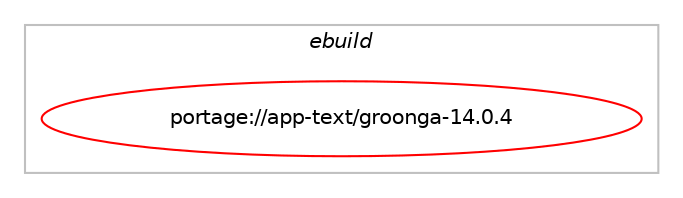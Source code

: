 digraph prolog {

# *************
# Graph options
# *************

newrank=true;
concentrate=true;
compound=true;
graph [rankdir=LR,fontname=Helvetica,fontsize=10,ranksep=1.5];#, ranksep=2.5, nodesep=0.2];
edge  [arrowhead=vee];
node  [fontname=Helvetica,fontsize=10];

# **********
# The ebuild
# **********

subgraph cluster_leftcol {
color=gray;
label=<<i>ebuild</i>>;
id [label="portage://app-text/groonga-14.0.4", color=red, width=4, href="../app-text/groonga-14.0.4.svg"];
}

# ****************
# The dependencies
# ****************

subgraph cluster_midcol {
color=gray;
label=<<i>dependencies</i>>;
subgraph cluster_compile {
fillcolor="#eeeeee";
style=filled;
label=<<i>compile</i>>;
# *** BEGIN UNKNOWN DEPENDENCY TYPE (TODO) ***
# id -> equal(use_conditional_group(positive,benchmark,portage://app-text/groonga-14.0.4,[package_dependency(portage://app-text/groonga-14.0.4,install,no,dev-libs,glib,greaterequal,[2.8,,,2.8],[],[])]))
# *** END UNKNOWN DEPENDENCY TYPE (TODO) ***

# *** BEGIN UNKNOWN DEPENDENCY TYPE (TODO) ***
# id -> equal(use_conditional_group(positive,jemalloc,portage://app-text/groonga-14.0.4,[package_dependency(portage://app-text/groonga-14.0.4,install,no,dev-libs,jemalloc,none,[,,],[slot(0),equal],[])]))
# *** END UNKNOWN DEPENDENCY TYPE (TODO) ***

# *** BEGIN UNKNOWN DEPENDENCY TYPE (TODO) ***
# id -> equal(use_conditional_group(positive,libedit,portage://app-text/groonga-14.0.4,[package_dependency(portage://app-text/groonga-14.0.4,install,no,dev-libs,libedit,greaterequal,[3,,,3],[],[])]))
# *** END UNKNOWN DEPENDENCY TYPE (TODO) ***

# *** BEGIN UNKNOWN DEPENDENCY TYPE (TODO) ***
# id -> equal(use_conditional_group(positive,libevent,portage://app-text/groonga-14.0.4,[package_dependency(portage://app-text/groonga-14.0.4,install,no,dev-libs,libevent,none,[,,],[slot(0),equal],[])]))
# *** END UNKNOWN DEPENDENCY TYPE (TODO) ***

# *** BEGIN UNKNOWN DEPENDENCY TYPE (TODO) ***
# id -> equal(use_conditional_group(positive,lzo,portage://app-text/groonga-14.0.4,[package_dependency(portage://app-text/groonga-14.0.4,install,no,dev-libs,lzo,none,[,,],[],[])]))
# *** END UNKNOWN DEPENDENCY TYPE (TODO) ***

# *** BEGIN UNKNOWN DEPENDENCY TYPE (TODO) ***
# id -> equal(use_conditional_group(positive,mecab,portage://app-text/groonga-14.0.4,[package_dependency(portage://app-text/groonga-14.0.4,install,no,app-text,mecab,greaterequal,[0.80,,,0.80],[],[])]))
# *** END UNKNOWN DEPENDENCY TYPE (TODO) ***

# *** BEGIN UNKNOWN DEPENDENCY TYPE (TODO) ***
# id -> equal(use_conditional_group(positive,msgpack,portage://app-text/groonga-14.0.4,[package_dependency(portage://app-text/groonga-14.0.4,install,no,dev-libs,msgpack,none,[,,],any_same_slot,[])]))
# *** END UNKNOWN DEPENDENCY TYPE (TODO) ***

# *** BEGIN UNKNOWN DEPENDENCY TYPE (TODO) ***
# id -> equal(use_conditional_group(positive,sphinx,portage://app-text/groonga-14.0.4,[package_dependency(portage://app-text/groonga-14.0.4,install,no,dev-python,sphinx,greaterequal,[1.0.1,,,1.0.1],[],[])]))
# *** END UNKNOWN DEPENDENCY TYPE (TODO) ***

# *** BEGIN UNKNOWN DEPENDENCY TYPE (TODO) ***
# id -> equal(use_conditional_group(positive,zeromq,portage://app-text/groonga-14.0.4,[package_dependency(portage://app-text/groonga-14.0.4,install,no,net-libs,zeromq,none,[,,],[slot(0),equal],[])]))
# *** END UNKNOWN DEPENDENCY TYPE (TODO) ***

# *** BEGIN UNKNOWN DEPENDENCY TYPE (TODO) ***
# id -> equal(use_conditional_group(positive,zlib,portage://app-text/groonga-14.0.4,[package_dependency(portage://app-text/groonga-14.0.4,install,no,sys-libs,zlib,none,[,,],[slot(0),equal],[])]))
# *** END UNKNOWN DEPENDENCY TYPE (TODO) ***

# *** BEGIN UNKNOWN DEPENDENCY TYPE (TODO) ***
# id -> equal(use_conditional_group(positive,zstd,portage://app-text/groonga-14.0.4,[package_dependency(portage://app-text/groonga-14.0.4,install,no,app-arch,zstd,none,[,,],[slot(0),equal],[])]))
# *** END UNKNOWN DEPENDENCY TYPE (TODO) ***

# *** BEGIN UNKNOWN DEPENDENCY TYPE (TODO) ***
# id -> equal(package_dependency(portage://app-text/groonga-14.0.4,install,no,acct-group,groonga,none,[,,],[],[]))
# *** END UNKNOWN DEPENDENCY TYPE (TODO) ***

# *** BEGIN UNKNOWN DEPENDENCY TYPE (TODO) ***
# id -> equal(package_dependency(portage://app-text/groonga-14.0.4,install,no,acct-user,groonga,none,[,,],[],[]))
# *** END UNKNOWN DEPENDENCY TYPE (TODO) ***

# *** BEGIN UNKNOWN DEPENDENCY TYPE (TODO) ***
# id -> equal(package_dependency(portage://app-text/groonga-14.0.4,install,no,dev-libs,onigmo,greaterequal,[6.1.1,,,6.1.1],[slot(0),equal],[]))
# *** END UNKNOWN DEPENDENCY TYPE (TODO) ***

# *** BEGIN UNKNOWN DEPENDENCY TYPE (TODO) ***
# id -> equal(package_dependency(portage://app-text/groonga-14.0.4,install,no,dev-libs,rapidjson,none,[,,],[],[]))
# *** END UNKNOWN DEPENDENCY TYPE (TODO) ***

# *** BEGIN UNKNOWN DEPENDENCY TYPE (TODO) ***
# id -> equal(package_dependency(portage://app-text/groonga-14.0.4,install,no,dev-libs,xxhash,none,[,,],[],[]))
# *** END UNKNOWN DEPENDENCY TYPE (TODO) ***

}
subgraph cluster_compileandrun {
fillcolor="#eeeeee";
style=filled;
label=<<i>compile and run</i>>;
}
subgraph cluster_run {
fillcolor="#eeeeee";
style=filled;
label=<<i>run</i>>;
# *** BEGIN UNKNOWN DEPENDENCY TYPE (TODO) ***
# id -> equal(use_conditional_group(positive,benchmark,portage://app-text/groonga-14.0.4,[package_dependency(portage://app-text/groonga-14.0.4,run,no,dev-libs,glib,greaterequal,[2.8,,,2.8],[],[])]))
# *** END UNKNOWN DEPENDENCY TYPE (TODO) ***

# *** BEGIN UNKNOWN DEPENDENCY TYPE (TODO) ***
# id -> equal(use_conditional_group(positive,jemalloc,portage://app-text/groonga-14.0.4,[package_dependency(portage://app-text/groonga-14.0.4,run,no,dev-libs,jemalloc,none,[,,],[slot(0),equal],[])]))
# *** END UNKNOWN DEPENDENCY TYPE (TODO) ***

# *** BEGIN UNKNOWN DEPENDENCY TYPE (TODO) ***
# id -> equal(use_conditional_group(positive,libedit,portage://app-text/groonga-14.0.4,[package_dependency(portage://app-text/groonga-14.0.4,run,no,dev-libs,libedit,greaterequal,[3,,,3],[],[])]))
# *** END UNKNOWN DEPENDENCY TYPE (TODO) ***

# *** BEGIN UNKNOWN DEPENDENCY TYPE (TODO) ***
# id -> equal(use_conditional_group(positive,libevent,portage://app-text/groonga-14.0.4,[package_dependency(portage://app-text/groonga-14.0.4,run,no,dev-libs,libevent,none,[,,],[slot(0),equal],[])]))
# *** END UNKNOWN DEPENDENCY TYPE (TODO) ***

# *** BEGIN UNKNOWN DEPENDENCY TYPE (TODO) ***
# id -> equal(use_conditional_group(positive,lzo,portage://app-text/groonga-14.0.4,[package_dependency(portage://app-text/groonga-14.0.4,run,no,dev-libs,lzo,none,[,,],[],[])]))
# *** END UNKNOWN DEPENDENCY TYPE (TODO) ***

# *** BEGIN UNKNOWN DEPENDENCY TYPE (TODO) ***
# id -> equal(use_conditional_group(positive,mecab,portage://app-text/groonga-14.0.4,[package_dependency(portage://app-text/groonga-14.0.4,run,no,app-text,mecab,greaterequal,[0.80,,,0.80],[],[])]))
# *** END UNKNOWN DEPENDENCY TYPE (TODO) ***

# *** BEGIN UNKNOWN DEPENDENCY TYPE (TODO) ***
# id -> equal(use_conditional_group(positive,msgpack,portage://app-text/groonga-14.0.4,[package_dependency(portage://app-text/groonga-14.0.4,run,no,dev-libs,msgpack,none,[,,],any_same_slot,[])]))
# *** END UNKNOWN DEPENDENCY TYPE (TODO) ***

# *** BEGIN UNKNOWN DEPENDENCY TYPE (TODO) ***
# id -> equal(use_conditional_group(positive,sphinx,portage://app-text/groonga-14.0.4,[package_dependency(portage://app-text/groonga-14.0.4,run,no,dev-python,sphinx,greaterequal,[1.0.1,,,1.0.1],[],[])]))
# *** END UNKNOWN DEPENDENCY TYPE (TODO) ***

# *** BEGIN UNKNOWN DEPENDENCY TYPE (TODO) ***
# id -> equal(use_conditional_group(positive,zeromq,portage://app-text/groonga-14.0.4,[package_dependency(portage://app-text/groonga-14.0.4,run,no,net-libs,zeromq,none,[,,],[slot(0),equal],[])]))
# *** END UNKNOWN DEPENDENCY TYPE (TODO) ***

# *** BEGIN UNKNOWN DEPENDENCY TYPE (TODO) ***
# id -> equal(use_conditional_group(positive,zlib,portage://app-text/groonga-14.0.4,[package_dependency(portage://app-text/groonga-14.0.4,run,no,sys-libs,zlib,none,[,,],[slot(0),equal],[])]))
# *** END UNKNOWN DEPENDENCY TYPE (TODO) ***

# *** BEGIN UNKNOWN DEPENDENCY TYPE (TODO) ***
# id -> equal(use_conditional_group(positive,zstd,portage://app-text/groonga-14.0.4,[package_dependency(portage://app-text/groonga-14.0.4,run,no,app-arch,zstd,none,[,,],[slot(0),equal],[])]))
# *** END UNKNOWN DEPENDENCY TYPE (TODO) ***

# *** BEGIN UNKNOWN DEPENDENCY TYPE (TODO) ***
# id -> equal(package_dependency(portage://app-text/groonga-14.0.4,run,no,acct-group,groonga,none,[,,],[],[]))
# *** END UNKNOWN DEPENDENCY TYPE (TODO) ***

# *** BEGIN UNKNOWN DEPENDENCY TYPE (TODO) ***
# id -> equal(package_dependency(portage://app-text/groonga-14.0.4,run,no,acct-user,groonga,none,[,,],[],[]))
# *** END UNKNOWN DEPENDENCY TYPE (TODO) ***

# *** BEGIN UNKNOWN DEPENDENCY TYPE (TODO) ***
# id -> equal(package_dependency(portage://app-text/groonga-14.0.4,run,no,dev-libs,onigmo,greaterequal,[6.1.1,,,6.1.1],[slot(0),equal],[]))
# *** END UNKNOWN DEPENDENCY TYPE (TODO) ***

# *** BEGIN UNKNOWN DEPENDENCY TYPE (TODO) ***
# id -> equal(package_dependency(portage://app-text/groonga-14.0.4,run,no,dev-libs,rapidjson,none,[,,],[],[]))
# *** END UNKNOWN DEPENDENCY TYPE (TODO) ***

# *** BEGIN UNKNOWN DEPENDENCY TYPE (TODO) ***
# id -> equal(package_dependency(portage://app-text/groonga-14.0.4,run,no,dev-libs,xxhash,none,[,,],[],[]))
# *** END UNKNOWN DEPENDENCY TYPE (TODO) ***

}
}

# **************
# The candidates
# **************

subgraph cluster_choices {
rank=same;
color=gray;
label=<<i>candidates</i>>;

}

}
